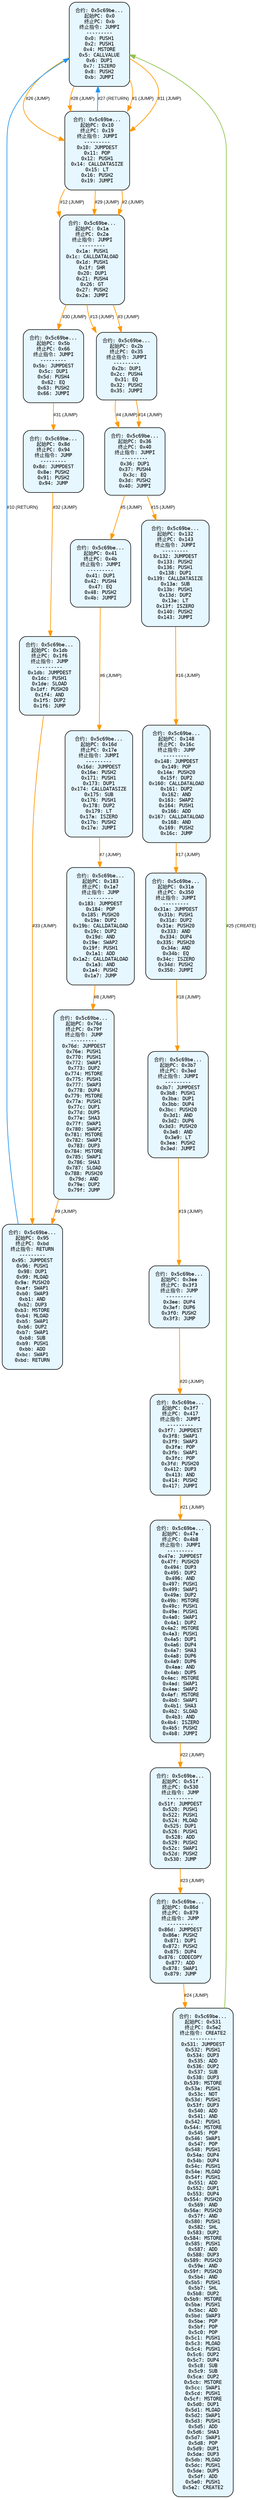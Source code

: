 digraph Contract_CFG {
    rankdir=TB;
    node [shape=box, style="filled, rounded", fontname="Monospace", fontsize=9, margin=0.15];
    edge [fontname="Arial", fontsize=8, penwidth=1.2];

    "block_0" [label="合约: 0x5c69be...
起始PC: 0x0
终止PC: 0xb
终止指令: JUMPI
---------
0x0: PUSH1
0x2: PUSH1
0x4: MSTORE
0x5: CALLVALUE
0x6: DUP1
0x7: ISZERO
0x8: PUSH2
0xb: JUMPI", fillcolor="#e6f7ff"];
    "block_10" [label="合约: 0x5c69be...
起始PC: 0x10
终止PC: 0x19
终止指令: JUMPI
---------
0x10: JUMPDEST
0x11: POP
0x12: PUSH1
0x14: CALLDATASIZE
0x15: LT
0x16: PUSH2
0x19: JUMPI", fillcolor="#e6f7ff"];
    "block_1a" [label="合约: 0x5c69be...
起始PC: 0x1a
终止PC: 0x2a
终止指令: JUMPI
---------
0x1a: PUSH1
0x1c: CALLDATALOAD
0x1d: PUSH1
0x1f: SHR
0x20: DUP1
0x21: PUSH4
0x26: GT
0x27: PUSH2
0x2a: JUMPI", fillcolor="#e6f7ff"];
    "block_2b" [label="合约: 0x5c69be...
起始PC: 0x2b
终止PC: 0x35
终止指令: JUMPI
---------
0x2b: DUP1
0x2c: PUSH4
0x31: EQ
0x32: PUSH2
0x35: JUMPI", fillcolor="#e6f7ff"];
    "block_36" [label="合约: 0x5c69be...
起始PC: 0x36
终止PC: 0x40
终止指令: JUMPI
---------
0x36: DUP1
0x37: PUSH4
0x3c: EQ
0x3d: PUSH2
0x40: JUMPI", fillcolor="#e6f7ff"];
    "block_41" [label="合约: 0x5c69be...
起始PC: 0x41
终止PC: 0x4b
终止指令: JUMPI
---------
0x41: DUP1
0x42: PUSH4
0x47: EQ
0x48: PUSH2
0x4b: JUMPI", fillcolor="#e6f7ff"];
    "block_16d" [label="合约: 0x5c69be...
起始PC: 0x16d
终止PC: 0x17e
终止指令: JUMPI
---------
0x16d: JUMPDEST
0x16e: PUSH2
0x171: PUSH1
0x173: DUP1
0x174: CALLDATASIZE
0x175: SUB
0x176: PUSH1
0x178: DUP2
0x179: LT
0x17a: ISZERO
0x17b: PUSH2
0x17e: JUMPI", fillcolor="#e6f7ff"];
    "block_183" [label="合约: 0x5c69be...
起始PC: 0x183
终止PC: 0x1a7
终止指令: JUMP
---------
0x183: JUMPDEST
0x184: POP
0x185: PUSH20
0x19a: DUP2
0x19b: CALLDATALOAD
0x19c: DUP2
0x19d: AND
0x19e: SWAP2
0x19f: PUSH1
0x1a1: ADD
0x1a2: CALLDATALOAD
0x1a3: AND
0x1a4: PUSH2
0x1a7: JUMP", fillcolor="#e6f7ff"];
    "block_76d" [label="合约: 0x5c69be...
起始PC: 0x76d
终止PC: 0x79f
终止指令: JUMP
---------
0x76d: JUMPDEST
0x76e: PUSH1
0x770: PUSH1
0x772: SWAP1
0x773: DUP2
0x774: MSTORE
0x775: PUSH1
0x777: SWAP3
0x778: DUP4
0x779: MSTORE
0x77a: PUSH1
0x77c: DUP1
0x77d: DUP5
0x77e: SHA3
0x77f: SWAP1
0x780: SWAP2
0x781: MSTORE
0x782: SWAP1
0x783: DUP3
0x784: MSTORE
0x785: SWAP1
0x786: SHA3
0x787: SLOAD
0x788: PUSH20
0x79d: AND
0x79e: DUP2
0x79f: JUMP", fillcolor="#e6f7ff"];
    "block_95" [label="合约: 0x5c69be...
起始PC: 0x95
终止PC: 0xbd
终止指令: RETURN
---------
0x95: JUMPDEST
0x96: PUSH1
0x98: DUP1
0x99: MLOAD
0x9a: PUSH20
0xaf: SWAP1
0xb0: SWAP3
0xb1: AND
0xb2: DUP3
0xb3: MSTORE
0xb4: MLOAD
0xb5: SWAP1
0xb6: DUP2
0xb7: SWAP1
0xb8: SUB
0xb9: PUSH1
0xbb: ADD
0xbc: SWAP1
0xbd: RETURN", fillcolor="#e6f7ff"];
    "block_132" [label="合约: 0x5c69be...
起始PC: 0x132
终止PC: 0x143
终止指令: JUMPI
---------
0x132: JUMPDEST
0x133: PUSH2
0x136: PUSH1
0x138: DUP1
0x139: CALLDATASIZE
0x13a: SUB
0x13b: PUSH1
0x13d: DUP2
0x13e: LT
0x13f: ISZERO
0x140: PUSH2
0x143: JUMPI", fillcolor="#e6f7ff"];
    "block_148" [label="合约: 0x5c69be...
起始PC: 0x148
终止PC: 0x16c
终止指令: JUMP
---------
0x148: JUMPDEST
0x149: POP
0x14a: PUSH20
0x15f: DUP2
0x160: CALLDATALOAD
0x161: DUP2
0x162: AND
0x163: SWAP2
0x164: PUSH1
0x166: ADD
0x167: CALLDATALOAD
0x168: AND
0x169: PUSH2
0x16c: JUMP", fillcolor="#e6f7ff"];
    "block_31a" [label="合约: 0x5c69be...
起始PC: 0x31a
终止PC: 0x350
终止指令: JUMPI
---------
0x31a: JUMPDEST
0x31b: PUSH1
0x31d: DUP2
0x31e: PUSH20
0x333: AND
0x334: DUP4
0x335: PUSH20
0x34a: AND
0x34b: EQ
0x34c: ISZERO
0x34d: PUSH2
0x350: JUMPI", fillcolor="#e6f7ff"];
    "block_3b7" [label="合约: 0x5c69be...
起始PC: 0x3b7
终止PC: 0x3ed
终止指令: JUMPI
---------
0x3b7: JUMPDEST
0x3b8: PUSH1
0x3ba: DUP1
0x3bb: DUP4
0x3bc: PUSH20
0x3d1: AND
0x3d2: DUP6
0x3d3: PUSH20
0x3e8: AND
0x3e9: LT
0x3ea: PUSH2
0x3ed: JUMPI", fillcolor="#e6f7ff"];
    "block_3ee" [label="合约: 0x5c69be...
起始PC: 0x3ee
终止PC: 0x3f3
终止指令: JUMP
---------
0x3ee: DUP4
0x3ef: DUP6
0x3f0: PUSH2
0x3f3: JUMP", fillcolor="#e6f7ff"];
    "block_3f7" [label="合约: 0x5c69be...
起始PC: 0x3f7
终止PC: 0x417
终止指令: JUMPI
---------
0x3f7: JUMPDEST
0x3f8: SWAP1
0x3f9: SWAP3
0x3fa: POP
0x3fb: SWAP1
0x3fc: POP
0x3fd: PUSH20
0x412: DUP3
0x413: AND
0x414: PUSH2
0x417: JUMPI", fillcolor="#e6f7ff"];
    "block_47e" [label="合约: 0x5c69be...
起始PC: 0x47e
终止PC: 0x4b8
终止指令: JUMPI
---------
0x47e: JUMPDEST
0x47f: PUSH20
0x494: DUP3
0x495: DUP2
0x496: AND
0x497: PUSH1
0x499: SWAP1
0x49a: DUP2
0x49b: MSTORE
0x49c: PUSH1
0x49e: PUSH1
0x4a0: SWAP1
0x4a1: DUP2
0x4a2: MSTORE
0x4a3: PUSH1
0x4a5: DUP1
0x4a6: DUP4
0x4a7: SHA3
0x4a8: DUP6
0x4a9: DUP6
0x4aa: AND
0x4ab: DUP5
0x4ac: MSTORE
0x4ad: SWAP1
0x4ae: SWAP2
0x4af: MSTORE
0x4b0: SWAP1
0x4b1: SHA3
0x4b2: SLOAD
0x4b3: AND
0x4b4: ISZERO
0x4b5: PUSH2
0x4b8: JUMPI", fillcolor="#e6f7ff"];
    "block_51f" [label="合约: 0x5c69be...
起始PC: 0x51f
终止PC: 0x530
终止指令: JUMP
---------
0x51f: JUMPDEST
0x520: PUSH1
0x522: PUSH1
0x524: MLOAD
0x525: DUP1
0x526: PUSH1
0x528: ADD
0x529: PUSH2
0x52c: SWAP1
0x52d: PUSH2
0x530: JUMP", fillcolor="#e6f7ff"];
    "block_86d" [label="合约: 0x5c69be...
起始PC: 0x86d
终止PC: 0x879
终止指令: JUMP
---------
0x86d: JUMPDEST
0x86e: PUSH2
0x871: DUP1
0x872: PUSH2
0x875: DUP4
0x876: CODECOPY
0x877: ADD
0x878: SWAP1
0x879: JUMP", fillcolor="#e6f7ff"];
    "block_531" [label="合约: 0x5c69be...
起始PC: 0x531
终止PC: 0x5e2
终止指令: CREATE2
---------
0x531: JUMPDEST
0x532: PUSH1
0x534: DUP3
0x535: ADD
0x536: DUP2
0x537: SUB
0x538: DUP3
0x539: MSTORE
0x53a: PUSH1
0x53c: NOT
0x53d: PUSH1
0x53f: DUP3
0x540: ADD
0x541: AND
0x542: PUSH1
0x544: MSTORE
0x545: POP
0x546: SWAP1
0x547: POP
0x548: PUSH1
0x54a: DUP4
0x54b: DUP4
0x54c: PUSH1
0x54e: MLOAD
0x54f: PUSH1
0x551: ADD
0x552: DUP1
0x553: DUP4
0x554: PUSH20
0x569: AND
0x56a: PUSH20
0x57f: AND
0x580: PUSH1
0x582: SHL
0x583: DUP2
0x584: MSTORE
0x585: PUSH1
0x587: ADD
0x588: DUP3
0x589: PUSH20
0x59e: AND
0x59f: PUSH20
0x5b4: AND
0x5b5: PUSH1
0x5b7: SHL
0x5b8: DUP2
0x5b9: MSTORE
0x5ba: PUSH1
0x5bc: ADD
0x5bd: SWAP3
0x5be: POP
0x5bf: POP
0x5c0: POP
0x5c1: PUSH1
0x5c3: MLOAD
0x5c4: PUSH1
0x5c6: DUP2
0x5c7: DUP4
0x5c8: SUB
0x5c9: SUB
0x5ca: DUP2
0x5cb: MSTORE
0x5cc: SWAP1
0x5cd: PUSH1
0x5cf: MSTORE
0x5d0: DUP1
0x5d1: MLOAD
0x5d2: SWAP1
0x5d3: PUSH1
0x5d5: ADD
0x5d6: SHA3
0x5d7: SWAP1
0x5d8: POP
0x5d9: DUP1
0x5da: DUP3
0x5db: MLOAD
0x5dc: PUSH1
0x5de: DUP5
0x5df: ADD
0x5e0: PUSH1
0x5e2: CREATE2", fillcolor="#e6f7ff"];
    "block_5b" [label="合约: 0x5c69be...
起始PC: 0x5b
终止PC: 0x66
终止指令: JUMPI
---------
0x5b: JUMPDEST
0x5c: DUP1
0x5d: PUSH4
0x62: EQ
0x63: PUSH2
0x66: JUMPI", fillcolor="#e6f7ff"];
    "block_8d" [label="合约: 0x5c69be...
起始PC: 0x8d
终止PC: 0x94
终止指令: JUMP
---------
0x8d: JUMPDEST
0x8e: PUSH2
0x91: PUSH2
0x94: JUMP", fillcolor="#e6f7ff"];
    "block_1db" [label="合约: 0x5c69be...
起始PC: 0x1db
终止PC: 0x1f6
终止指令: JUMP
---------
0x1db: JUMPDEST
0x1dc: PUSH1
0x1de: SLOAD
0x1df: PUSH20
0x1f4: AND
0x1f5: DUP2
0x1f6: JUMP", fillcolor="#e6f7ff"];

    "block_0" -> "block_10" [label="#1 (JUMP)", color="#ff9800"];
    "block_10" -> "block_1a" [label="#2 (JUMP)", color="#ff9800"];
    "block_1a" -> "block_2b" [label="#3 (JUMP)", color="#ff9800"];
    "block_2b" -> "block_36" [label="#4 (JUMP)", color="#ff9800"];
    "block_36" -> "block_41" [label="#5 (JUMP)", color="#ff9800"];
    "block_41" -> "block_16d" [label="#6 (JUMP)", color="#ff9800"];
    "block_16d" -> "block_183" [label="#7 (JUMP)", color="#ff9800"];
    "block_183" -> "block_76d" [label="#8 (JUMP)", color="#ff9800"];
    "block_76d" -> "block_95" [label="#9 (JUMP)", color="#ff9800"];
    "block_95" -> "block_0" [label="#10 (RETURN)", color="#2196f3"];
    "block_0" -> "block_10" [label="#11 (JUMP)", color="#ff9800"];
    "block_10" -> "block_1a" [label="#12 (JUMP)", color="#ff9800"];
    "block_1a" -> "block_2b" [label="#13 (JUMP)", color="#ff9800"];
    "block_2b" -> "block_36" [label="#14 (JUMP)", color="#ff9800"];
    "block_36" -> "block_132" [label="#15 (JUMP)", color="#ff9800"];
    "block_132" -> "block_148" [label="#16 (JUMP)", color="#ff9800"];
    "block_148" -> "block_31a" [label="#17 (JUMP)", color="#ff9800"];
    "block_31a" -> "block_3b7" [label="#18 (JUMP)", color="#ff9800"];
    "block_3b7" -> "block_3ee" [label="#19 (JUMP)", color="#ff9800"];
    "block_3ee" -> "block_3f7" [label="#20 (JUMP)", color="#ff9800"];
    "block_3f7" -> "block_47e" [label="#21 (JUMP)", color="#ff9800"];
    "block_47e" -> "block_51f" [label="#22 (JUMP)", color="#ff9800"];
    "block_51f" -> "block_86d" [label="#23 (JUMP)", color="#ff9800"];
    "block_86d" -> "block_531" [label="#24 (JUMP)", color="#ff9800"];
    "block_531" -> "block_0" [label="#25 (CREATE)", color="#8bc34a"];
    "block_0" -> "block_10" [label="#26 (JUMP)", color="#ff9800"];
    "block_10" -> "block_0" [label="#27 (RETURN)", color="#2196f3"];
    "block_0" -> "block_10" [label="#28 (JUMP)", color="#ff9800"];
    "block_10" -> "block_1a" [label="#29 (JUMP)", color="#ff9800"];
    "block_1a" -> "block_5b" [label="#30 (JUMP)", color="#ff9800"];
    "block_5b" -> "block_8d" [label="#31 (JUMP)", color="#ff9800"];
    "block_8d" -> "block_1db" [label="#32 (JUMP)", color="#ff9800"];
    "block_1db" -> "block_95" [label="#33 (JUMP)", color="#ff9800"];
}